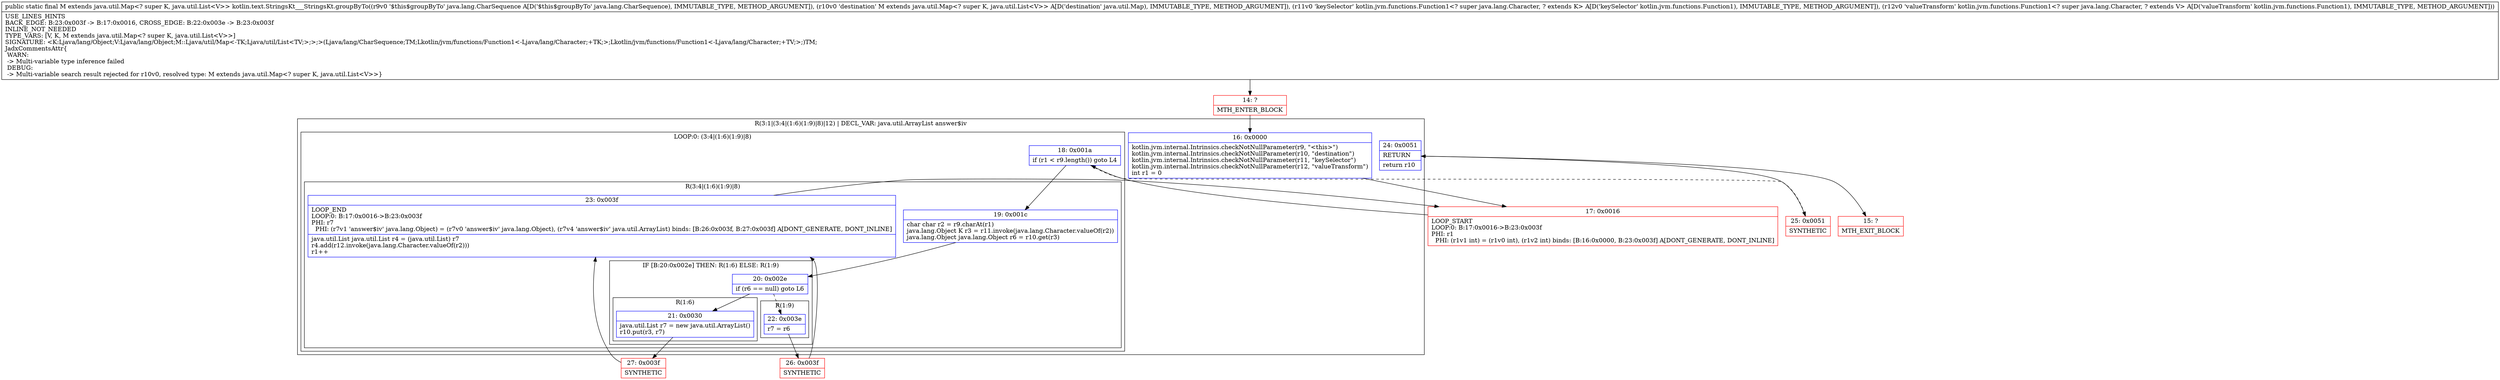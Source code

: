 digraph "CFG forkotlin.text.StringsKt___StringsKt.groupByTo(Ljava\/lang\/CharSequence;Ljava\/util\/Map;Lkotlin\/jvm\/functions\/Function1;Lkotlin\/jvm\/functions\/Function1;)Ljava\/util\/Map;" {
subgraph cluster_Region_738638139 {
label = "R(3:1|(3:4|(1:6)(1:9)|8)|12) | DECL_VAR: java.util.ArrayList answer$iv\l";
node [shape=record,color=blue];
Node_16 [shape=record,label="{16\:\ 0x0000|kotlin.jvm.internal.Intrinsics.checkNotNullParameter(r9, \"\<this\>\")\lkotlin.jvm.internal.Intrinsics.checkNotNullParameter(r10, \"destination\")\lkotlin.jvm.internal.Intrinsics.checkNotNullParameter(r11, \"keySelector\")\lkotlin.jvm.internal.Intrinsics.checkNotNullParameter(r12, \"valueTransform\")\lint r1 = 0\l}"];
subgraph cluster_LoopRegion_1106508690 {
label = "LOOP:0: (3:4|(1:6)(1:9)|8)";
node [shape=record,color=blue];
Node_18 [shape=record,label="{18\:\ 0x001a|if (r1 \< r9.length()) goto L4\l}"];
subgraph cluster_Region_713102946 {
label = "R(3:4|(1:6)(1:9)|8)";
node [shape=record,color=blue];
Node_19 [shape=record,label="{19\:\ 0x001c|char char r2 = r9.charAt(r1)\ljava.lang.Object K r3 = r11.invoke(java.lang.Character.valueOf(r2))\ljava.lang.Object java.lang.Object r6 = r10.get(r3)\l}"];
subgraph cluster_IfRegion_2105197216 {
label = "IF [B:20:0x002e] THEN: R(1:6) ELSE: R(1:9)";
node [shape=record,color=blue];
Node_20 [shape=record,label="{20\:\ 0x002e|if (r6 == null) goto L6\l}"];
subgraph cluster_Region_1689022575 {
label = "R(1:6)";
node [shape=record,color=blue];
Node_21 [shape=record,label="{21\:\ 0x0030|java.util.List r7 = new java.util.ArrayList()\lr10.put(r3, r7)\l}"];
}
subgraph cluster_Region_587962870 {
label = "R(1:9)";
node [shape=record,color=blue];
Node_22 [shape=record,label="{22\:\ 0x003e|r7 = r6\l}"];
}
}
Node_23 [shape=record,label="{23\:\ 0x003f|LOOP_END\lLOOP:0: B:17:0x0016\-\>B:23:0x003f\lPHI: r7 \l  PHI: (r7v1 'answer$iv' java.lang.Object) = (r7v0 'answer$iv' java.lang.Object), (r7v4 'answer$iv' java.util.ArrayList) binds: [B:26:0x003f, B:27:0x003f] A[DONT_GENERATE, DONT_INLINE]\l|java.util.List java.util.List r4 = (java.util.List) r7\lr4.add(r12.invoke(java.lang.Character.valueOf(r2)))\lr1++\l}"];
}
}
Node_24 [shape=record,label="{24\:\ 0x0051|RETURN\l|return r10\l}"];
}
Node_14 [shape=record,color=red,label="{14\:\ ?|MTH_ENTER_BLOCK\l}"];
Node_17 [shape=record,color=red,label="{17\:\ 0x0016|LOOP_START\lLOOP:0: B:17:0x0016\-\>B:23:0x003f\lPHI: r1 \l  PHI: (r1v1 int) = (r1v0 int), (r1v2 int) binds: [B:16:0x0000, B:23:0x003f] A[DONT_GENERATE, DONT_INLINE]\l}"];
Node_27 [shape=record,color=red,label="{27\:\ 0x003f|SYNTHETIC\l}"];
Node_26 [shape=record,color=red,label="{26\:\ 0x003f|SYNTHETIC\l}"];
Node_25 [shape=record,color=red,label="{25\:\ 0x0051|SYNTHETIC\l}"];
Node_15 [shape=record,color=red,label="{15\:\ ?|MTH_EXIT_BLOCK\l}"];
MethodNode[shape=record,label="{public static final M extends java.util.Map\<? super K, java.util.List\<V\>\> kotlin.text.StringsKt___StringsKt.groupByTo((r9v0 '$this$groupByTo' java.lang.CharSequence A[D('$this$groupByTo' java.lang.CharSequence), IMMUTABLE_TYPE, METHOD_ARGUMENT]), (r10v0 'destination' M extends java.util.Map\<? super K, java.util.List\<V\>\> A[D('destination' java.util.Map), IMMUTABLE_TYPE, METHOD_ARGUMENT]), (r11v0 'keySelector' kotlin.jvm.functions.Function1\<? super java.lang.Character, ? extends K\> A[D('keySelector' kotlin.jvm.functions.Function1), IMMUTABLE_TYPE, METHOD_ARGUMENT]), (r12v0 'valueTransform' kotlin.jvm.functions.Function1\<? super java.lang.Character, ? extends V\> A[D('valueTransform' kotlin.jvm.functions.Function1), IMMUTABLE_TYPE, METHOD_ARGUMENT]))  | USE_LINES_HINTS\lBACK_EDGE: B:23:0x003f \-\> B:17:0x0016, CROSS_EDGE: B:22:0x003e \-\> B:23:0x003f\lINLINE_NOT_NEEDED\lTYPE_VARS: [V, K, M extends java.util.Map\<? super K, java.util.List\<V\>\>]\lSIGNATURE: \<K:Ljava\/lang\/Object;V:Ljava\/lang\/Object;M::Ljava\/util\/Map\<\-TK;Ljava\/util\/List\<TV;\>;\>;\>(Ljava\/lang\/CharSequence;TM;Lkotlin\/jvm\/functions\/Function1\<\-Ljava\/lang\/Character;+TK;\>;Lkotlin\/jvm\/functions\/Function1\<\-Ljava\/lang\/Character;+TV;\>;)TM;\lJadxCommentsAttr\{\l WARN: \l \-\> Multi\-variable type inference failed\l DEBUG: \l \-\> Multi\-variable search result rejected for r10v0, resolved type: M extends java.util.Map\<? super K, java.util.List\<V\>\>\}\l}"];
MethodNode -> Node_14;Node_16 -> Node_17;
Node_18 -> Node_19;
Node_18 -> Node_25[style=dashed];
Node_19 -> Node_20;
Node_20 -> Node_21;
Node_20 -> Node_22[style=dashed];
Node_21 -> Node_27;
Node_22 -> Node_26;
Node_23 -> Node_17;
Node_24 -> Node_15;
Node_14 -> Node_16;
Node_17 -> Node_18;
Node_27 -> Node_23;
Node_26 -> Node_23;
Node_25 -> Node_24;
}

